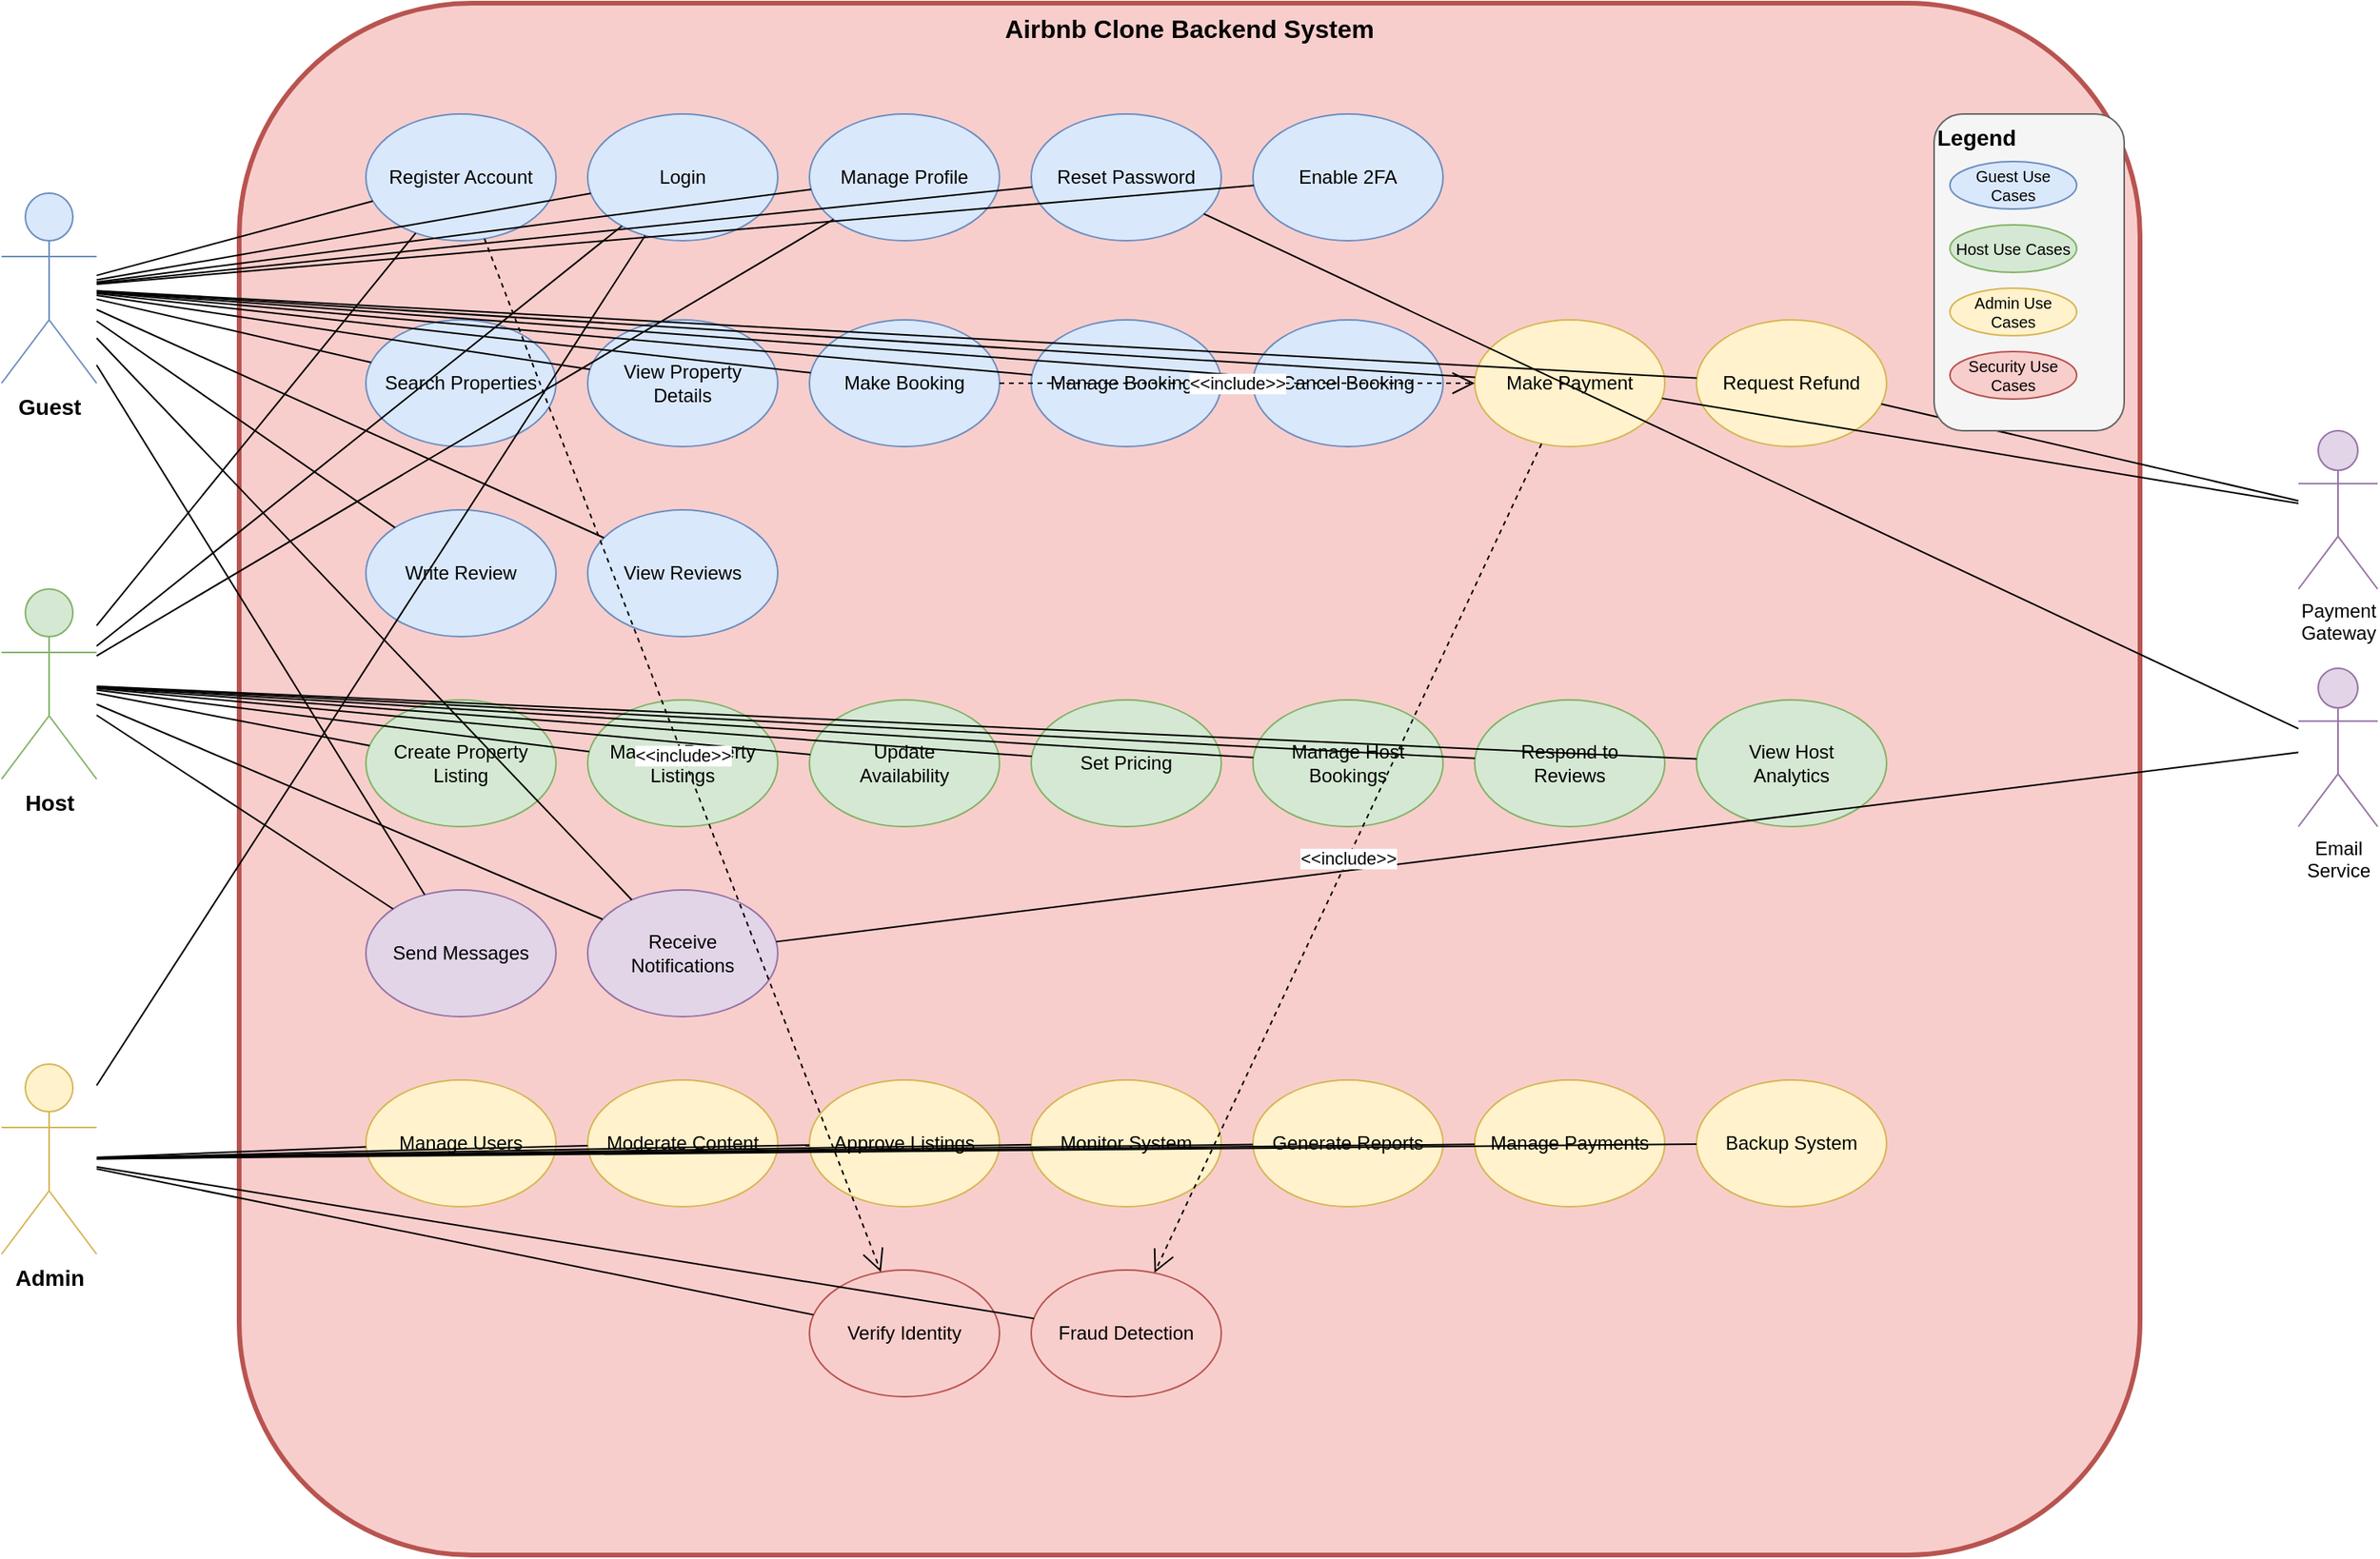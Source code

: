 <mxfile version="24.6.4" type="device">
  <diagram name="Airbnb Use Case Diagram" id="airbnb-use-case">
    <mxGraphModel dx="2074" dy="1194" grid="1" gridSize="10" guides="1" tooltips="1" connect="1" arrows="1" fold="1" page="1" pageScale="1" pageWidth="1654" pageHeight="1169" math="0" shadow="0">
      <root>
        <mxCell id="0" />
        <mxCell id="1" parent="0" />
        
        <!-- System Boundary -->
        <mxCell id="system-boundary" value="Airbnb Clone Backend System" style="rounded=1;whiteSpace=wrap;html=1;fillColor=#f8cecc;strokeColor=#b85450;strokeWidth=3;fontSize=16;fontStyle=1;verticalAlign=top;align=center;" vertex="1" parent="1">
          <mxGeometry x="200" y="80" width="1200" height="980" as="geometry" />
        </mxCell>
        
        <!-- Actors -->
        <mxCell id="guest-actor" value="Guest" style="shape=umlActor;verticalLabelPosition=bottom;verticalAlign=top;html=1;outlineConnect=0;fillColor=#dae8fc;strokeColor=#6c8ebf;fontSize=14;fontStyle=1;" vertex="1" parent="1">
          <mxGeometry x="50" y="200" width="60" height="120" as="geometry" />
        </mxCell>
        
        <mxCell id="host-actor" value="Host" style="shape=umlActor;verticalLabelPosition=bottom;verticalAlign=top;html=1;outlineConnect=0;fillColor=#d5e8d4;strokeColor=#82b366;fontSize=14;fontStyle=1;" vertex="1" parent="1">
          <mxGeometry x="50" y="450" width="60" height="120" as="geometry" />
        </mxCell>
        
        <mxCell id="admin-actor" value="Admin" style="shape=umlActor;verticalLabelPosition=bottom;verticalAlign=top;html=1;outlineConnect=0;fillColor=#fff2cc;strokeColor=#d6b656;fontSize=14;fontStyle=1;" vertex="1" parent="1">
          <mxGeometry x="50" y="750" width="60" height="120" as="geometry" />
        </mxCell>
        
        <!-- External Systems -->
        <mxCell id="payment-system" value="Payment&#xa;Gateway" style="shape=umlActor;verticalLabelPosition=bottom;verticalAlign=top;html=1;outlineConnect=0;fillColor=#e1d5e7;strokeColor=#9673a6;fontSize=12;" vertex="1" parent="1">
          <mxGeometry x="1500" y="350" width="50" height="100" as="geometry" />
        </mxCell>
        
        <mxCell id="email-system" value="Email&#xa;Service" style="shape=umlActor;verticalLabelPosition=bottom;verticalAlign=top;html=1;outlineConnect=0;fillColor=#e1d5e7;strokeColor=#9673a6;fontSize=12;" vertex="1" parent="1">
          <mxGeometry x="1500" y="500" width="50" height="100" as="geometry" />
        </mxCell>
        
        <!-- Authentication & User Management Use Cases -->
        <mxCell id="register-account" value="Register Account" style="ellipse;whiteSpace=wrap;html=1;fillColor=#dae8fc;strokeColor=#6c8ebf;" vertex="1" parent="1">
          <mxGeometry x="280" y="150" width="120" height="80" as="geometry" />
        </mxCell>
        
        <mxCell id="login" value="Login" style="ellipse;whiteSpace=wrap;html=1;fillColor=#dae8fc;strokeColor=#6c8ebf;" vertex="1" parent="1">
          <mxGeometry x="420" y="150" width="120" height="80" as="geometry" />
        </mxCell>
        
        <mxCell id="manage-profile" value="Manage Profile" style="ellipse;whiteSpace=wrap;html=1;fillColor=#dae8fc;strokeColor=#6c8ebf;" vertex="1" parent="1">
          <mxGeometry x="560" y="150" width="120" height="80" as="geometry" />
        </mxCell>
        
        <mxCell id="reset-password" value="Reset Password" style="ellipse;whiteSpace=wrap;html=1;fillColor=#dae8fc;strokeColor=#6c8ebf;" vertex="1" parent="1">
          <mxGeometry x="700" y="150" width="120" height="80" as="geometry" />
        </mxCell>
        
        <mxCell id="enable-2fa" value="Enable 2FA" style="ellipse;whiteSpace=wrap;html=1;fillColor=#dae8fc;strokeColor=#6c8ebf;" vertex="1" parent="1">
          <mxGeometry x="840" y="150" width="120" height="80" as="geometry" />
        </mxCell>
        
        <!-- Property Search & Booking Use Cases (Guest) -->
        <mxCell id="search-properties" value="Search Properties" style="ellipse;whiteSpace=wrap;html=1;fillColor=#dae8fc;strokeColor=#6c8ebf;" vertex="1" parent="1">
          <mxGeometry x="280" y="280" width="120" height="80" as="geometry" />
        </mxCell>
        
        <mxCell id="view-property-details" value="View Property&#xa;Details" style="ellipse;whiteSpace=wrap;html=1;fillColor=#dae8fc;strokeColor=#6c8ebf;" vertex="1" parent="1">
          <mxGeometry x="420" y="280" width="120" height="80" as="geometry" />
        </mxCell>
        
        <mxCell id="make-booking" value="Make Booking" style="ellipse;whiteSpace=wrap;html=1;fillColor=#dae8fc;strokeColor=#6c8ebf;" vertex="1" parent="1">
          <mxGeometry x="560" y="280" width="120" height="80" as="geometry" />
        </mxCell>
        
        <mxCell id="manage-bookings" value="Manage Bookings" style="ellipse;whiteSpace=wrap;html=1;fillColor=#dae8fc;strokeColor=#6c8ebf;" vertex="1" parent="1">
          <mxGeometry x="700" y="280" width="120" height="80" as="geometry" />
        </mxCell>
        
        <mxCell id="cancel-booking" value="Cancel Booking" style="ellipse;whiteSpace=wrap;html=1;fillColor=#dae8fc;strokeColor=#6c8ebf;" vertex="1" parent="1">
          <mxGeometry x="840" y="280" width="120" height="80" as="geometry" />
        </mxCell>
        
        <!-- Payment Use Cases -->
        <mxCell id="make-payment" value="Make Payment" style="ellipse;whiteSpace=wrap;html=1;fillColor=#fff2cc;strokeColor=#d6b656;" vertex="1" parent="1">
          <mxGeometry x="980" y="280" width="120" height="80" as="geometry" />
        </mxCell>
        
        <mxCell id="request-refund" value="Request Refund" style="ellipse;whiteSpace=wrap;html=1;fillColor=#fff2cc;strokeColor=#d6b656;" vertex="1" parent="1">
          <mxGeometry x="1120" y="280" width="120" height="80" as="geometry" />
        </mxCell>
        
        <!-- Review System Use Cases -->
        <mxCell id="write-review" value="Write Review" style="ellipse;whiteSpace=wrap;html=1;fillColor=#dae8fc;strokeColor=#6c8ebf;" vertex="1" parent="1">
          <mxGeometry x="280" y="400" width="120" height="80" as="geometry" />
        </mxCell>
        
        <mxCell id="view-reviews" value="View Reviews" style="ellipse;whiteSpace=wrap;html=1;fillColor=#dae8fc;strokeColor=#6c8ebf;" vertex="1" parent="1">
          <mxGeometry x="420" y="400" width="120" height="80" as="geometry" />
        </mxCell>
        
        <!-- Property Management Use Cases (Host) -->
        <mxCell id="create-listing" value="Create Property&#xa;Listing" style="ellipse;whiteSpace=wrap;html=1;fillColor=#d5e8d4;strokeColor=#82b366;" vertex="1" parent="1">
          <mxGeometry x="280" y="520" width="120" height="80" as="geometry" />
        </mxCell>
        
        <mxCell id="manage-listings" value="Manage Property&#xa;Listings" style="ellipse;whiteSpace=wrap;html=1;fillColor=#d5e8d4;strokeColor=#82b366;" vertex="1" parent="1">
          <mxGeometry x="420" y="520" width="120" height="80" as="geometry" />
        </mxCell>
        
        <mxCell id="update-availability" value="Update&#xa;Availability" style="ellipse;whiteSpace=wrap;html=1;fillColor=#d5e8d4;strokeColor=#82b366;" vertex="1" parent="1">
          <mxGeometry x="560" y="520" width="120" height="80" as="geometry" />
        </mxCell>
        
        <mxCell id="set-pricing" value="Set Pricing" style="ellipse;whiteSpace=wrap;html=1;fillColor=#d5e8d4;strokeColor=#82b366;" vertex="1" parent="1">
          <mxGeometry x="700" y="520" width="120" height="80" as="geometry" />
        </mxCell>
        
        <mxCell id="manage-host-bookings" value="Manage Host&#xa;Bookings" style="ellipse;whiteSpace=wrap;html=1;fillColor=#d5e8d4;strokeColor=#82b366;" vertex="1" parent="1">
          <mxGeometry x="840" y="520" width="120" height="80" as="geometry" />
        </mxCell>
        
        <mxCell id="respond-to-reviews" value="Respond to&#xa;Reviews" style="ellipse;whiteSpace=wrap;html=1;fillColor=#d5e8d4;strokeColor=#82b366;" vertex="1" parent="1">
          <mxGeometry x="980" y="520" width="120" height="80" as="geometry" />
        </mxCell>
        
        <mxCell id="view-host-analytics" value="View Host&#xa;Analytics" style="ellipse;whiteSpace=wrap;html=1;fillColor=#d5e8d4;strokeColor=#82b366;" vertex="1" parent="1">
          <mxGeometry x="1120" y="520" width="120" height="80" as="geometry" />
        </mxCell>
        
        <!-- Communication Use Cases -->
        <mxCell id="send-messages" value="Send Messages" style="ellipse;whiteSpace=wrap;html=1;fillColor=#e1d5e7;strokeColor=#9673a6;" vertex="1" parent="1">
          <mxGeometry x="280" y="640" width="120" height="80" as="geometry" />
        </mxCell>
        
        <mxCell id="receive-notifications" value="Receive&#xa;Notifications" style="ellipse;whiteSpace=wrap;html=1;fillColor=#e1d5e7;strokeColor=#9673a6;" vertex="1" parent="1">
          <mxGeometry x="420" y="640" width="120" height="80" as="geometry" />
        </mxCell>
        
        <!-- Admin Use Cases -->
        <mxCell id="manage-users" value="Manage Users" style="ellipse;whiteSpace=wrap;html=1;fillColor=#fff2cc;strokeColor=#d6b656;" vertex="1" parent="1">
          <mxGeometry x="280" y="760" width="120" height="80" as="geometry" />
        </mxCell>
        
        <mxCell id="moderate-content" value="Moderate Content" style="ellipse;whiteSpace=wrap;html=1;fillColor=#fff2cc;strokeColor=#d6b656;" vertex="1" parent="1">
          <mxGeometry x="420" y="760" width="120" height="80" as="geometry" />
        </mxCell>
        
        <mxCell id="approve-listings" value="Approve Listings" style="ellipse;whiteSpace=wrap;html=1;fillColor=#fff2cc;strokeColor=#d6b656;" vertex="1" parent="1">
          <mxGeometry x="560" y="760" width="120" height="80" as="geometry" />
        </mxCell>
        
        <mxCell id="monitor-system" value="Monitor System" style="ellipse;whiteSpace=wrap;html=1;fillColor=#fff2cc;strokeColor=#d6b656;" vertex="1" parent="1">
          <mxGeometry x="700" y="760" width="120" height="80" as="geometry" />
        </mxCell>
        
        <mxCell id="generate-reports" value="Generate Reports" style="ellipse;whiteSpace=wrap;html=1;fillColor=#fff2cc;strokeColor=#d6b656;" vertex="1" parent="1">
          <mxGeometry x="840" y="760" width="120" height="80" as="geometry" />
        </mxCell>
        
        <mxCell id="manage-payments" value="Manage Payments" style="ellipse;whiteSpace=wrap;html=1;fillColor=#fff2cc;strokeColor=#d6b656;" vertex="1" parent="1">
          <mxGeometry x="980" y="760" width="120" height="80" as="geometry" />
        </mxCell>
        
        <mxCell id="backup-system" value="Backup System" style="ellipse;whiteSpace=wrap;html=1;fillColor=#fff2cc;strokeColor=#d6b656;" vertex="1" parent="1">
          <mxGeometry x="1120" y="760" width="120" height="80" as="geometry" />
        </mxCell>
        
        <!-- Security Use Cases -->
        <mxCell id="verify-identity" value="Verify Identity" style="ellipse;whiteSpace=wrap;html=1;fillColor=#f8cecc;strokeColor=#b85450;" vertex="1" parent="1">
          <mxGeometry x="560" y="880" width="120" height="80" as="geometry" />
        </mxCell>
        
        <mxCell id="fraud-detection" value="Fraud Detection" style="ellipse;whiteSpace=wrap;html=1;fillColor=#f8cecc;strokeColor=#b85450;" vertex="1" parent="1">
          <mxGeometry x="700" y="880" width="120" height="80" as="geometry" />
        </mxCell>
        
        <!-- Relationships - Guest Actor -->
        <mxCell id="guest-register" value="" style="endArrow=none;html=1;rounded=0;" edge="1" parent="1" source="guest-actor" target="register-account">
          <mxGeometry width="50" height="50" relative="1" as="geometry">
            <mxPoint x="760" y="380" as="sourcePoint" />
            <mxPoint x="810" y="330" as="targetPoint" />
          </mxGeometry>
        </mxCell>
        
        <mxCell id="guest-login" value="" style="endArrow=none;html=1;rounded=0;" edge="1" parent="1" source="guest-actor" target="login">
          <mxGeometry width="50" height="50" relative="1" as="geometry">
            <mxPoint x="760" y="380" as="sourcePoint" />
            <mxPoint x="810" y="330" as="targetPoint" />
          </mxGeometry>
        </mxCell>
        
        <mxCell id="guest-profile" value="" style="endArrow=none;html=1;rounded=0;" edge="1" parent="1" source="guest-actor" target="manage-profile">
          <mxGeometry width="50" height="50" relative="1" as="geometry">
            <mxPoint x="760" y="380" as="sourcePoint" />
            <mxPoint x="810" y="330" as="targetPoint" />
          </mxGeometry>
        </mxCell>
        
        <mxCell id="guest-reset" value="" style="endArrow=none;html=1;rounded=0;" edge="1" parent="1" source="guest-actor" target="reset-password">
          <mxGeometry width="50" height="50" relative="1" as="geometry">
            <mxPoint x="760" y="380" as="sourcePoint" />
            <mxPoint x="810" y="330" as="targetPoint" />
          </mxGeometry>
        </mxCell>
        
        <mxCell id="guest-2fa" value="" style="endArrow=none;html=1;rounded=0;" edge="1" parent="1" source="guest-actor" target="enable-2fa">
          <mxGeometry width="50" height="50" relative="1" as="geometry">
            <mxPoint x="760" y="380" as="sourcePoint" />
            <mxPoint x="810" y="330" as="targetPoint" />
          </mxGeometry>
        </mxCell>
        
        <mxCell id="guest-search" value="" style="endArrow=none;html=1;rounded=0;" edge="1" parent="1" source="guest-actor" target="search-properties">
          <mxGeometry width="50" height="50" relative="1" as="geometry">
            <mxPoint x="760" y="380" as="sourcePoint" />
            <mxPoint x="810" y="330" as="targetPoint" />
          </mxGeometry>
        </mxCell>
        
        <mxCell id="guest-view" value="" style="endArrow=none;html=1;rounded=0;" edge="1" parent="1" source="guest-actor" target="view-property-details">
          <mxGeometry width="50" height="50" relative="1" as="geometry">
            <mxPoint x="760" y="380" as="sourcePoint" />
            <mxPoint x="810" y="330" as="targetPoint" />
          </mxGeometry>
        </mxCell>
        
        <mxCell id="guest-book" value="" style="endArrow=none;html=1;rounded=0;" edge="1" parent="1" source="guest-actor" target="make-booking">
          <mxGeometry width="50" height="50" relative="1" as="geometry">
            <mxPoint x="760" y="380" as="sourcePoint" />
            <mxPoint x="810" y="330" as="targetPoint" />
          </mxGeometry>
        </mxCell>
        
        <mxCell id="guest-manage-booking" value="" style="endArrow=none;html=1;rounded=0;" edge="1" parent="1" source="guest-actor" target="manage-bookings">
          <mxGeometry width="50" height="50" relative="1" as="geometry">
            <mxPoint x="760" y="380" as="sourcePoint" />
            <mxPoint x="810" y="330" as="targetPoint" />
          </mxGeometry>
        </mxCell>
        
        <mxCell id="guest-cancel" value="" style="endArrow=none;html=1;rounded=0;" edge="1" parent="1" source="guest-actor" target="cancel-booking">
          <mxGeometry width="50" height="50" relative="1" as="geometry">
            <mxPoint x="760" y="380" as="sourcePoint" />
            <mxPoint x="810" y="330" as="targetPoint" />
          </mxGeometry>
        </mxCell>
        
        <mxCell id="guest-payment" value="" style="endArrow=none;html=1;rounded=0;" edge="1" parent="1" source="guest-actor" target="make-payment">
          <mxGeometry width="50" height="50" relative="1" as="geometry">
            <mxPoint x="760" y="380" as="sourcePoint" />
            <mxPoint x="810" y="330" as="targetPoint" />
          </mxGeometry>
        </mxCell>
        
        <mxCell id="guest-refund" value="" style="endArrow=none;html=1;rounded=0;" edge="1" parent="1" source="guest-actor" target="request-refund">
          <mxGeometry width="50" height="50" relative="1" as="geometry">
            <mxPoint x="760" y="380" as="sourcePoint" />
            <mxPoint x="810" y="330" as="targetPoint" />
          </mxGeometry>
        </mxCell>
        
        <mxCell id="guest-write-review" value="" style="endArrow=none;html=1;rounded=0;" edge="1" parent="1" source="guest-actor" target="write-review">
          <mxGeometry width="50" height="50" relative="1" as="geometry">
            <mxPoint x="760" y="380" as="sourcePoint" />
            <mxPoint x="810" y="330" as="targetPoint" />
          </mxGeometry>
        </mxCell>
        
        <mxCell id="guest-view-reviews" value="" style="endArrow=none;html=1;rounded=0;" edge="1" parent="1" source="guest-actor" target="view-reviews">
          <mxGeometry width="50" height="50" relative="1" as="geometry">
            <mxPoint x="760" y="380" as="sourcePoint" />
            <mxPoint x="810" y="330" as="targetPoint" />
          </mxGeometry>
        </mxCell>
        
        <mxCell id="guest-message" value="" style="endArrow=none;html=1;rounded=0;" edge="1" parent="1" source="guest-actor" target="send-messages">
          <mxGeometry width="50" height="50" relative="1" as="geometry">
            <mxPoint x="760" y="380" as="sourcePoint" />
            <mxPoint x="810" y="330" as="targetPoint" />
          </mxGeometry>
        </mxCell>
        
        <mxCell id="guest-notifications" value="" style="endArrow=none;html=1;rounded=0;" edge="1" parent="1" source="guest-actor" target="receive-notifications">
          <mxGeometry width="50" height="50" relative="1" as="geometry">
            <mxPoint x="760" y="380" as="sourcePoint" />
            <mxPoint x="810" y="330" as="targetPoint" />
          </mxGeometry>
        </mxCell>
        
        <!-- Relationships - Host Actor (inherits Guest capabilities) -->
        <mxCell id="host-register" value="" style="endArrow=none;html=1;rounded=0;" edge="1" parent="1" source="host-actor" target="register-account">
          <mxGeometry width="50" height="50" relative="1" as="geometry">
            <mxPoint x="760" y="380" as="sourcePoint" />
            <mxPoint x="810" y="330" as="targetPoint" />
          </mxGeometry>
        </mxCell>
        
        <mxCell id="host-login" value="" style="endArrow=none;html=1;rounded=0;" edge="1" parent="1" source="host-actor" target="login">
          <mxGeometry width="50" height="50" relative="1" as="geometry">
            <mxPoint x="760" y="380" as="sourcePoint" />
            <mxPoint x="810" y="330" as="targetPoint" />
          </mxGeometry>
        </mxCell>
        
        <mxCell id="host-profile" value="" style="endArrow=none;html=1;rounded=0;" edge="1" parent="1" source="host-actor" target="manage-profile">
          <mxGeometry width="50" height="50" relative="1" as="geometry">
            <mxPoint x="760" y="380" as="sourcePoint" />
            <mxPoint x="810" y="330" as="targetPoint" />
          </mxGeometry>
        </mxCell>
        
        <mxCell id="host-create-listing" value="" style="endArrow=none;html=1;rounded=0;" edge="1" parent="1" source="host-actor" target="create-listing">
          <mxGeometry width="50" height="50" relative="1" as="geometry">
            <mxPoint x="760" y="380" as="sourcePoint" />
            <mxPoint x="810" y="330" as="targetPoint" />
          </mxGeometry>
        </mxCell>
        
        <mxCell id="host-manage-listings" value="" style="endArrow=none;html=1;rounded=0;" edge="1" parent="1" source="host-actor" target="manage-listings">
          <mxGeometry width="50" height="50" relative="1" as="geometry">
            <mxPoint x="760" y="380" as="sourcePoint" />
            <mxPoint x="810" y="330" as="targetPoint" />
          </mxGeometry>
        </mxCell>
        
        <mxCell id="host-availability" value="" style="endArrow=none;html=1;rounded=0;" edge="1" parent="1" source="host-actor" target="update-availability">
          <mxGeometry width="50" height="50" relative="1" as="geometry">
            <mxPoint x="760" y="380" as="sourcePoint" />
            <mxPoint x="810" y="330" as="targetPoint" />
          </mxGeometry>
        </mxCell>
        
        <mxCell id="host-pricing" value="" style="endArrow=none;html=1;rounded=0;" edge="1" parent="1" source="host-actor" target="set-pricing">
          <mxGeometry width="50" height="50" relative="1" as="geometry">
            <mxPoint x="760" y="380" as="sourcePoint" />
            <mxPoint x="810" y="330" as="targetPoint" />
          </mxGeometry>
        </mxCell>
        
        <mxCell id="host-manage-bookings" value="" style="endArrow=none;html=1;rounded=0;" edge="1" parent="1" source="host-actor" target="manage-host-bookings">
          <mxGeometry width="50" height="50" relative="1" as="geometry">
            <mxPoint x="760" y="380" as="sourcePoint" />
            <mxPoint x="810" y="330" as="targetPoint" />
          </mxGeometry>
        </mxCell>
        
        <mxCell id="host-respond-reviews" value="" style="endArrow=none;html=1;rounded=0;" edge="1" parent="1" source="host-actor" target="respond-to-reviews">
          <mxGeometry width="50" height="50" relative="1" as="geometry">
            <mxPoint x="760" y="380" as="sourcePoint" />
            <mxPoint x="810" y="330" as="targetPoint" />
          </mxGeometry>
        </mxCell>
        
        <mxCell id="host-analytics" value="" style="endArrow=none;html=1;rounded=0;" edge="1" parent="1" source="host-actor" target="view-host-analytics">
          <mxGeometry width="50" height="50" relative="1" as="geometry">
            <mxPoint x="760" y="380" as="sourcePoint" />
            <mxPoint x="810" y="330" as="targetPoint" />
          </mxGeometry>
        </mxCell>
        
        <mxCell id="host-messages" value="" style="endArrow=none;html=1;rounded=0;" edge="1" parent="1" source="host-actor" target="send-messages">
          <mxGeometry width="50" height="50" relative="1" as="geometry">
            <mxPoint x="760" y="380" as="sourcePoint" />
            <mxPoint x="810" y="330" as="targetPoint" />
          </mxGeometry>
        </mxCell>
        
        <mxCell id="host-notifications" value="" style="endArrow=none;html=1;rounded=0;" edge="1" parent="1" source="host-actor" target="receive-notifications">
          <mxGeometry width="50" height="50" relative="1" as="geometry">
            <mxPoint x="760" y="380" as="sourcePoint" />
            <mxPoint x="810" y="330" as="targetPoint" />
          </mxGeometry>
        </mxCell>
        
        <!-- Relationships - Admin Actor -->
        <mxCell id="admin-login" value="" style="endArrow=none;html=1;rounded=0;" edge="1" parent="1" source="admin-actor" target="login">
          <mxGeometry width="50" height="50" relative="1" as="geometry">
            <mxPoint x="760" y="380" as="sourcePoint" />
            <mxPoint x="810" y="330" as="targetPoint" />
          </mxGeometry>
        </mxCell>
        
        <mxCell id="admin-manage-users" value="" style="endArrow=none;html=1;rounded=0;" edge="1" parent="1" source="admin-actor" target="manage-users">
          <mxGeometry width="50" height="50" relative="1" as="geometry">
            <mxPoint x="760" y="380" as="sourcePoint" />
            <mxPoint x="810" y="330" as="targetPoint" />
          </mxGeometry>
        </mxCell>
        
        <mxCell id="admin-moderate" value="" style="endArrow=none;html=1;rounded=0;" edge="1" parent="1" source="admin-actor" target="moderate-content">
          <mxGeometry width="50" height="50" relative="1" as="geometry">
            <mxPoint x="760" y="380" as="sourcePoint" />
            <mxPoint x="810" y="330" as="targetPoint" />
          </mxGeometry>
        </mxCell>
        
        <mxCell id="admin-approve" value="" style="endArrow=none;html=1;rounded=0;" edge="1" parent="1" source="admin-actor" target="approve-listings">
          <mxGeometry width="50" height="50" relative="1" as="geometry">
            <mxPoint x="760" y="380" as="sourcePoint" />
            <mxPoint x="810" y="330" as="targetPoint" />
          </mxGeometry>
        </mxCell>
        
        <mxCell id="admin-monitor" value="" style="endArrow=none;html=1;rounded=0;" edge="1" parent="1" source="admin-actor" target="monitor-system">
          <mxGeometry width="50" height="50" relative="1" as="geometry">
            <mxPoint x="760" y="380" as="sourcePoint" />
            <mxPoint x="810" y="330" as="targetPoint" />
          </mxGeometry>
        </mxCell>
        
        <mxCell id="admin-reports" value="" style="endArrow=none;html=1;rounded=0;" edge="1" parent="1" source="admin-actor" target="generate-reports">
          <mxGeometry width="50" height="50" relative="1" as="geometry">
            <mxPoint x="760" y="380" as="sourcePoint" />
            <mxPoint x="810" y="330" as="targetPoint" />
          </mxGeometry>
        </mxCell>
        
        <mxCell id="admin-payments" value="" style="endArrow=none;html=1;rounded=0;" edge="1" parent="1" source="admin-actor" target="manage-payments">
          <mxGeometry width="50" height="50" relative="1" as="geometry">
            <mxPoint x="760" y="380" as="sourcePoint" />
            <mxPoint x="810" y="330" as="targetPoint" />
          </mxGeometry>
        </mxCell>
        
        <mxCell id="admin-backup" value="" style="endArrow=none;html=1;rounded=0;" edge="1" parent="1" source="admin-actor" target="backup-system">
          <mxGeometry width="50" height="50" relative="1" as="geometry">
            <mxPoint x="760" y="380" as="sourcePoint" />
            <mxPoint x="810" y="330" as="targetPoint" />
          </mxGeometry>
        </mxCell>
        
        <mxCell id="admin-verify" value="" style="endArrow=none;html=1;rounded=0;" edge="1" parent="1" source="admin-actor" target="verify-identity">
          <mxGeometry width="50" height="50" relative="1" as="geometry">
            <mxPoint x="760" y="380" as="sourcePoint" />
            <mxPoint x="810" y="330" as="targetPoint" />
          </mxGeometry>
        </mxCell>
        
        <mxCell id="admin-fraud" value="" style="endArrow=none;html=1;rounded=0;" edge="1" parent="1" source="admin-actor" target="fraud-detection">
          <mxGeometry width="50" height="50" relative="1" as="geometry">
            <mxPoint x="760" y="380" as="sourcePoint" />
            <mxPoint x="810" y="330" as="targetPoint" />
          </mxGeometry>
        </mxCell>
        
        <!-- External System Relationships -->
        <mxCell id="payment-gateway-connection" value="" style="endArrow=none;html=1;rounded=0;" edge="1" parent="1" source="make-payment" target="payment-system">
          <mxGeometry width="50" height="50" relative="1" as="geometry">
            <mxPoint x="760" y="380" as="sourcePoint" />
            <mxPoint x="810" y="330" as="targetPoint" />
          </mxGeometry>
        </mxCell>
        
        <mxCell id="refund-gateway-connection" value="" style="endArrow=none;html=1;rounded=0;" edge="1" parent="1" source="request-refund" target="payment-system">
          <mxGeometry width="50" height="50" relative="1" as="geometry">
            <mxPoint x="760" y="380" as="sourcePoint" />
            <mxPoint x="810" y="330" as="targetPoint" />
          </mxGeometry>
        </mxCell>
        
        <mxCell id="email-notification-connection" value="" style="endArrow=none;html=1;rounded=0;" edge="1" parent="1" source="receive-notifications" target="email-system">
          <mxGeometry width="50" height="50" relative="1" as="geometry">
            <mxPoint x="760" y="380" as="sourcePoint" />
            <mxPoint x="810" y="330" as="targetPoint" />
          </mxGeometry>
        </mxCell>
        
        <mxCell id="email-reset-connection" value="" style="endArrow=none;html=1;rounded=0;" edge="1" parent="1" source="reset-password" target="email-system">
          <mxGeometry width="50" height="50" relative="1" as="geometry">
            <mxPoint x="760" y="380" as="sourcePoint" />
            <mxPoint x="810" y="330" as="targetPoint" />
          </mxGeometry>
        </mxCell>
        
        <!-- Include and Extend Relationships -->
        <mxCell id="book-includes-payment" value="&amp;lt;&amp;lt;include&amp;gt;&amp;gt;" style="endArrow=open;endSize=12;dashed=1;html=1;rounded=0;" edge="1" parent="1" source="make-booking" target="make-payment">
          <mxGeometry width="160" relative="1" as="geometry">
            <mxPoint x="760" y="380" as="sourcePoint" />
            <mxPoint x="920" y="380" as="targetPoint" />
          </mxGeometry>
        </mxCell>
        
        <mxCell id="register-includes-verify" value="&amp;lt;&amp;lt;include&amp;gt;&amp;gt;" style="endArrow=open;endSize=12;dashed=1;html=1;rounded=0;" edge="1" parent="1" source="register-account" target="verify-identity">
          <mxGeometry width="160" relative="1" as="geometry">
            <mxPoint x="760" y="380" as="sourcePoint" />
            <mxPoint x="920" y="380" as="targetPoint" />
          </mxGeometry>
        </mxCell>
        
        <mxCell id="payment-includes-fraud" value="&amp;lt;&amp;lt;include&amp;gt;&amp;gt;" style="endArrow=open;endSize=12;dashed=1;html=1;rounded=0;" edge="1" parent="1" source="make-payment" target="fraud-detection">
          <mxGeometry width="160" relative="1" as="geometry">
            <mxPoint x="760" y="380" as="sourcePoint" />
            <mxPoint x="920" y="380" as="targetPoint" />
          </mxGeometry>
        </mxCell>
        
        <!-- Legend -->
        <mxCell id="legend-box" value="Legend" style="rounded=1;whiteSpace=wrap;html=1;fillColor=#f5f5f5;strokeColor=#666666;fontSize=14;fontStyle=1;verticalAlign=top;align=left;" vertex="1" parent="1">
          <mxGeometry x="1270" y="150" width="120" height="200" as="geometry" />
        </mxCell>
        
        <mxCell id="legend-guest" value="Guest Use Cases" style="ellipse;whiteSpace=wrap;html=1;fillColor=#dae8fc;strokeColor=#6c8ebf;fontSize=10;" vertex="1" parent="1">
          <mxGeometry x="1280" y="180" width="80" height="30" as="geometry" />
        </mxCell>
        
        <mxCell id="legend-host" value="Host Use Cases" style="ellipse;whiteSpace=wrap;html=1;fillColor=#d5e8d4;strokeColor=#82b366;fontSize=10;" vertex="1" parent="1">
          <mxGeometry x="1280" y="220" width="80" height="30" as="geometry" />
        </mxCell>
        
        <mxCell id="legend-admin" value="Admin Use Cases" style="ellipse;whiteSpace=wrap;html=1;fillColor=#fff2cc;strokeColor=#d6b656;fontSize=10;" vertex="1" parent="1">
          <mxGeometry x="1280" y="260" width="80" height="30" as="geometry" />
        </mxCell>
        
        <mxCell id="legend-security" value="Security Use Cases" style="ellipse;whiteSpace=wrap;html=1;fillColor=#f8cecc;strokeColor=#b85450;fontSize=10;" vertex="1" parent="1">
          <mxGeometry x="1280" y="300" width="80" height="30" as="geometry" />
        </mxCell>
        
      </root>
    </mxGraphModel>
  </diagram>
</mxfile>
